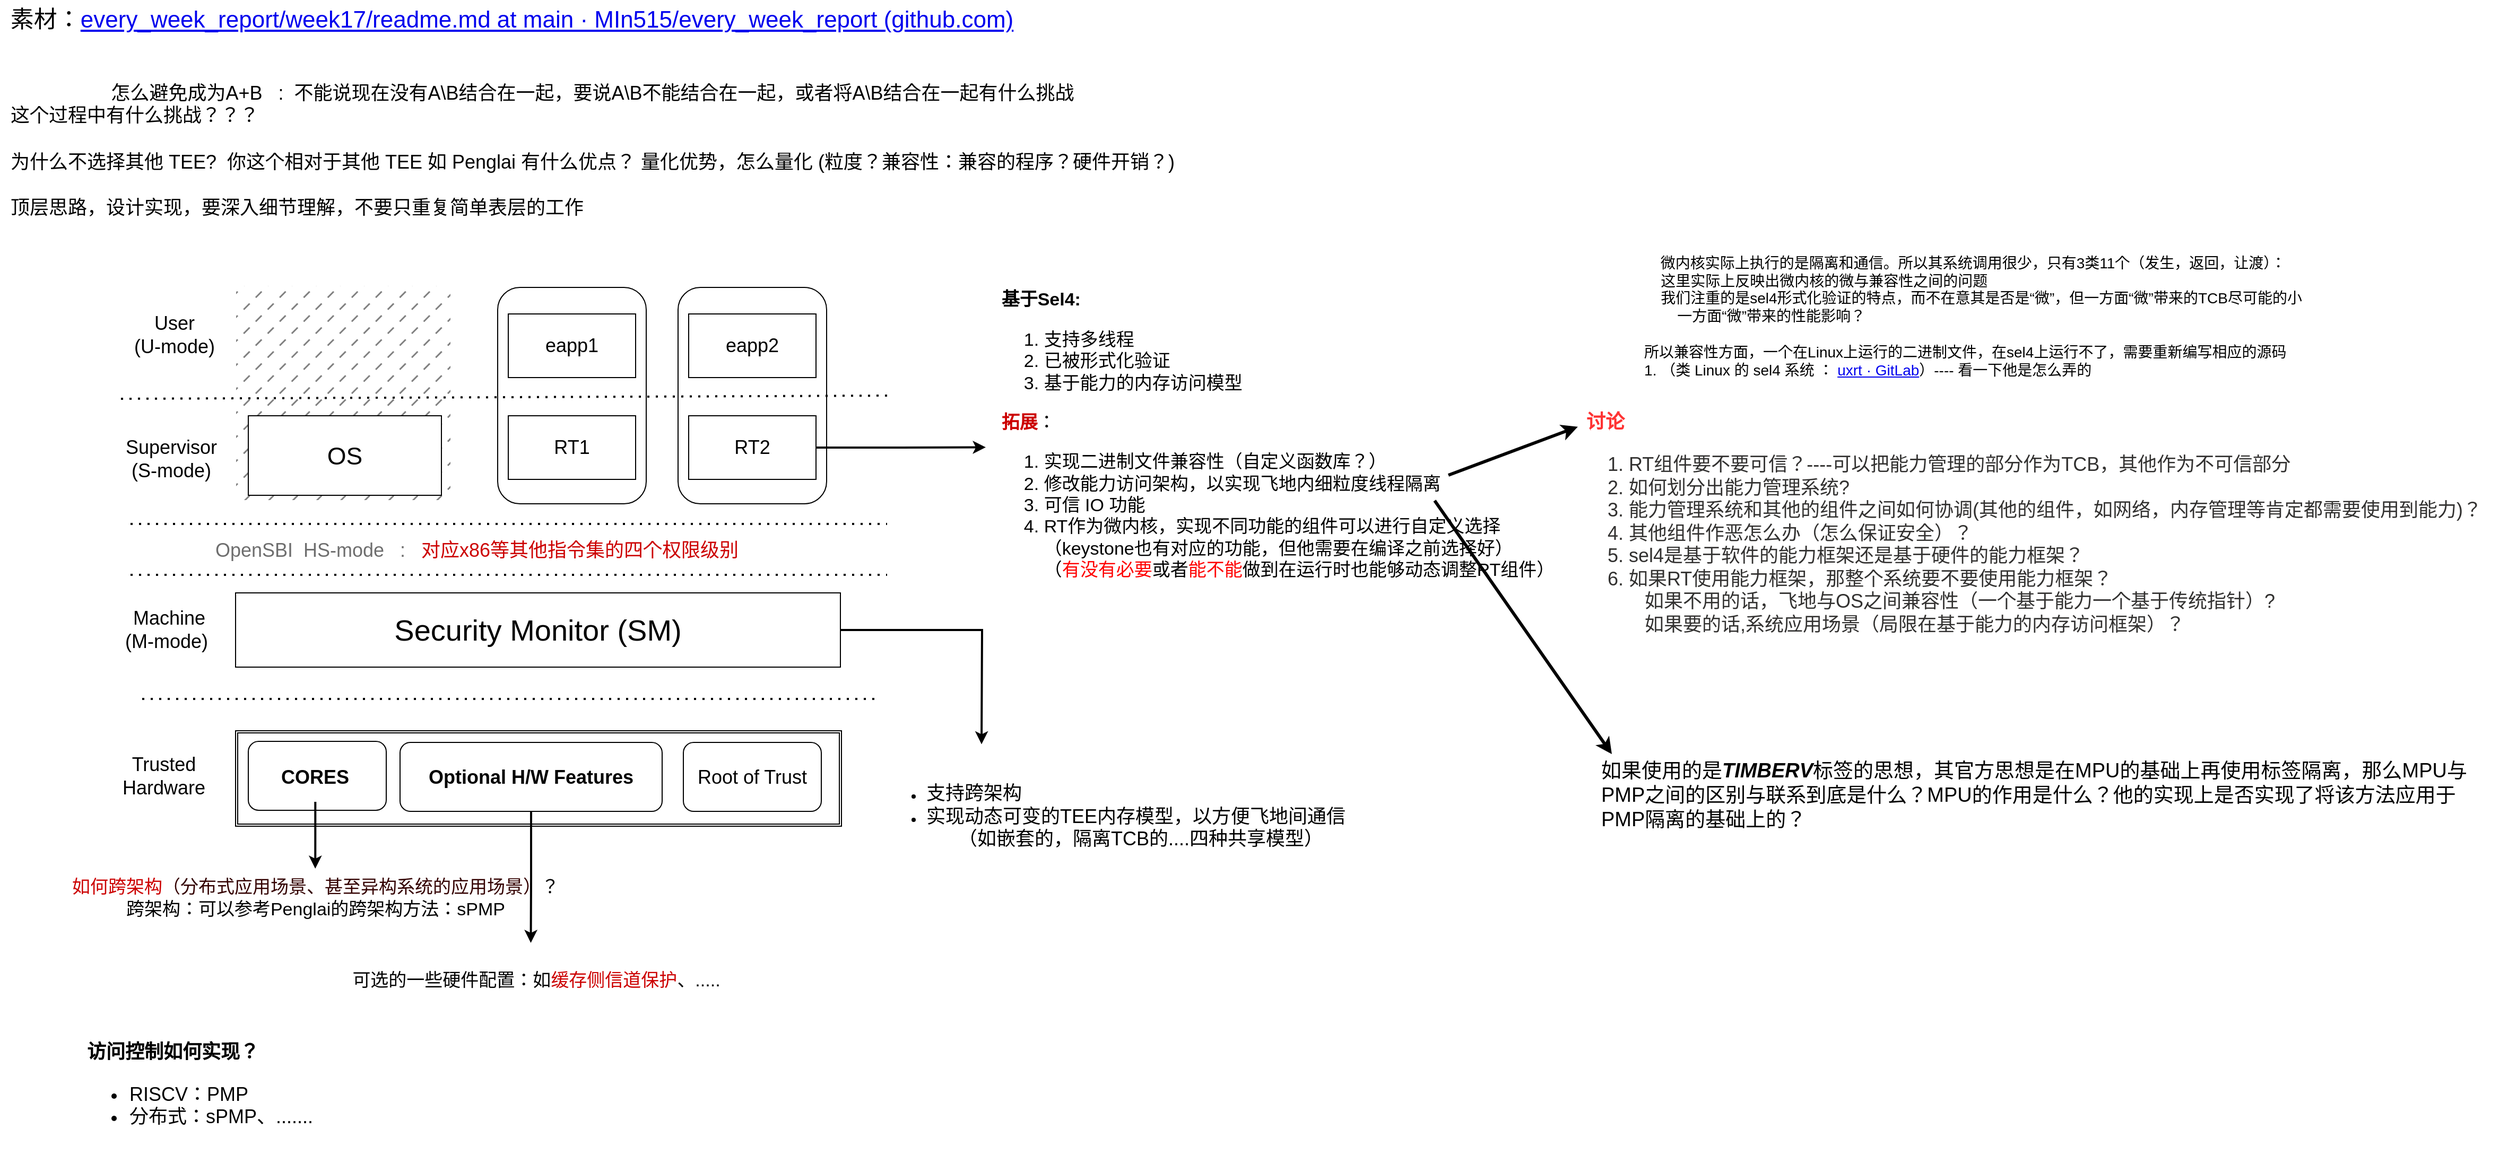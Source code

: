 <mxfile version="21.7.4" type="github">
  <diagram name="第 1 页" id="m9Fxw6LeTa_XZ3al7phB">
    <mxGraphModel dx="1002" dy="143" grid="0" gridSize="10" guides="1" tooltips="1" connect="1" arrows="1" fold="1" page="0" pageScale="1" pageWidth="827" pageHeight="1169" math="0" shadow="0">
      <root>
        <mxCell id="0" />
        <mxCell id="1" parent="0" />
        <mxCell id="f0ESqXNt_cEsnT7XpvTg-33" value="" style="rounded=1;whiteSpace=wrap;html=1;" parent="1" vertex="1">
          <mxGeometry x="580" y="682" width="140" height="204" as="geometry" />
        </mxCell>
        <mxCell id="f0ESqXNt_cEsnT7XpvTg-38" style="edgeStyle=orthogonalEdgeStyle;rounded=0;orthogonalLoop=1;jettySize=auto;html=1;exitX=1;exitY=0.5;exitDx=0;exitDy=0;strokeWidth=2;" parent="1" source="f0ESqXNt_cEsnT7XpvTg-1" edge="1">
          <mxGeometry relative="1" as="geometry">
            <mxPoint x="1035.995" y="1112.7" as="targetPoint" />
          </mxGeometry>
        </mxCell>
        <mxCell id="f0ESqXNt_cEsnT7XpvTg-1" value="&lt;font style=&quot;font-size: 28px;&quot;&gt;Security Monitor (SM)&lt;/font&gt;" style="rounded=0;whiteSpace=wrap;html=1;" parent="1" vertex="1">
          <mxGeometry x="333" y="970" width="570" height="70" as="geometry" />
        </mxCell>
        <mxCell id="f0ESqXNt_cEsnT7XpvTg-3" value="" style="shape=ext;double=1;rounded=0;whiteSpace=wrap;html=1;" parent="1" vertex="1">
          <mxGeometry x="333" y="1100" width="571" height="90" as="geometry" />
        </mxCell>
        <mxCell id="f0ESqXNt_cEsnT7XpvTg-6" value="" style="rounded=1;whiteSpace=wrap;html=1;" parent="1" vertex="1">
          <mxGeometry x="345" y="1110" width="130" height="65" as="geometry" />
        </mxCell>
        <mxCell id="f0ESqXNt_cEsnT7XpvTg-10" style="edgeStyle=orthogonalEdgeStyle;rounded=0;orthogonalLoop=1;jettySize=auto;html=1;strokeWidth=2;" parent="1" source="f0ESqXNt_cEsnT7XpvTg-7" edge="1">
          <mxGeometry relative="1" as="geometry">
            <mxPoint x="408.125" y="1230.0" as="targetPoint" />
          </mxGeometry>
        </mxCell>
        <mxCell id="f0ESqXNt_cEsnT7XpvTg-7" value="&lt;b&gt;&lt;font style=&quot;font-size: 18px;&quot;&gt;CORES&lt;/font&gt;&lt;/b&gt;" style="text;html=1;strokeColor=none;fillColor=none;align=center;verticalAlign=middle;whiteSpace=wrap;rounded=0;" parent="1" vertex="1">
          <mxGeometry x="355" y="1120" width="106.25" height="47" as="geometry" />
        </mxCell>
        <mxCell id="f0ESqXNt_cEsnT7XpvTg-8" value="&lt;font style=&quot;font-size: 17px;&quot;&gt;&lt;font style=&quot;font-size: 17px;&quot; color=&quot;#cc0000&quot;&gt;如何跨架构&lt;/font&gt;&lt;font color=&quot;#330000&quot; style=&quot;font-size: 17px;&quot;&gt;（分布式应用场景、甚至异构系统的应用场景）&lt;/font&gt;？&lt;br&gt;跨架构：可以参考Penglai的跨架构方法：sPMP&lt;/font&gt;" style="text;html=1;align=center;verticalAlign=middle;resizable=0;points=[];autosize=1;strokeColor=none;fillColor=none;" parent="1" vertex="1">
          <mxGeometry x="169.63" y="1231" width="477" height="53" as="geometry" />
        </mxCell>
        <mxCell id="f0ESqXNt_cEsnT7XpvTg-11" value="" style="endArrow=none;dashed=1;html=1;dashPattern=1 3;strokeWidth=2;rounded=0;" parent="1" edge="1">
          <mxGeometry width="50" height="50" relative="1" as="geometry">
            <mxPoint x="245" y="1070" as="sourcePoint" />
            <mxPoint x="935" y="1070" as="targetPoint" />
          </mxGeometry>
        </mxCell>
        <mxCell id="f0ESqXNt_cEsnT7XpvTg-12" value="&lt;font style=&quot;font-size: 18px;&quot;&gt;Machine&lt;br&gt;(M-mode)&amp;nbsp;&lt;/font&gt;" style="text;html=1;align=center;verticalAlign=middle;resizable=0;points=[];autosize=1;strokeColor=none;fillColor=none;" parent="1" vertex="1">
          <mxGeometry x="215" y="975" width="110" height="60" as="geometry" />
        </mxCell>
        <mxCell id="f0ESqXNt_cEsnT7XpvTg-16" style="edgeStyle=orthogonalEdgeStyle;rounded=0;orthogonalLoop=1;jettySize=auto;html=1;exitX=0.5;exitY=1;exitDx=0;exitDy=0;strokeWidth=2;" parent="1" source="f0ESqXNt_cEsnT7XpvTg-13" edge="1">
          <mxGeometry relative="1" as="geometry">
            <mxPoint x="611.25" y="1300.0" as="targetPoint" />
          </mxGeometry>
        </mxCell>
        <mxCell id="f0ESqXNt_cEsnT7XpvTg-13" value="&lt;font style=&quot;font-size: 18px;&quot;&gt;&lt;b&gt;Optional H/W Features&lt;/b&gt;&lt;/font&gt;" style="rounded=1;whiteSpace=wrap;html=1;" parent="1" vertex="1">
          <mxGeometry x="488" y="1111" width="247" height="65" as="geometry" />
        </mxCell>
        <mxCell id="f0ESqXNt_cEsnT7XpvTg-15" value="&lt;font style=&quot;font-size: 18px;&quot;&gt;Root of Trust&lt;/font&gt;" style="rounded=1;whiteSpace=wrap;html=1;" parent="1" vertex="1">
          <mxGeometry x="755" y="1111" width="130" height="65" as="geometry" />
        </mxCell>
        <mxCell id="f0ESqXNt_cEsnT7XpvTg-17" value="&lt;span style=&quot;font-size: 17px;&quot;&gt;可选的一些硬件配置：如&lt;font style=&quot;font-size: 17px;&quot; color=&quot;#cc0000&quot;&gt;缓存侧信道保护&lt;/font&gt;、.....&lt;/span&gt;" style="text;html=1;align=center;verticalAlign=middle;resizable=0;points=[];autosize=1;strokeColor=none;fillColor=none;" parent="1" vertex="1">
          <mxGeometry x="433" y="1320" width="365" height="32" as="geometry" />
        </mxCell>
        <mxCell id="f0ESqXNt_cEsnT7XpvTg-18" value="&lt;font style=&quot;font-size: 18px;&quot;&gt;Trusted&lt;br&gt;Hardware&lt;/font&gt;" style="text;html=1;align=center;verticalAlign=middle;resizable=0;points=[];autosize=1;strokeColor=none;fillColor=none;" parent="1" vertex="1">
          <mxGeometry x="215" y="1112.5" width="100" height="60" as="geometry" />
        </mxCell>
        <mxCell id="f0ESqXNt_cEsnT7XpvTg-19" value="" style="endArrow=none;dashed=1;html=1;dashPattern=1 3;strokeWidth=2;rounded=0;" parent="1" edge="1">
          <mxGeometry width="50" height="50" relative="1" as="geometry">
            <mxPoint x="234" y="905" as="sourcePoint" />
            <mxPoint x="947" y="905" as="targetPoint" />
          </mxGeometry>
        </mxCell>
        <mxCell id="f0ESqXNt_cEsnT7XpvTg-23" value="" style="whiteSpace=wrap;html=1;aspect=fixed;gradientColor=none;fillColor=#808080;fillStyle=dashed;strokeColor=#FFFFFF;" parent="1" vertex="1">
          <mxGeometry x="333" y="680" width="203" height="203" as="geometry" />
        </mxCell>
        <mxCell id="f0ESqXNt_cEsnT7XpvTg-27" value="&lt;font style=&quot;font-size: 23px;&quot;&gt;OS&lt;/font&gt;" style="rounded=0;whiteSpace=wrap;html=1;" parent="1" vertex="1">
          <mxGeometry x="345" y="803" width="182" height="75" as="geometry" />
        </mxCell>
        <mxCell id="f0ESqXNt_cEsnT7XpvTg-29" value="&lt;font style=&quot;font-size: 18px;&quot;&gt;Supervisor&lt;br/&gt;(S-mode)&lt;/font&gt;" style="text;html=1;align=center;verticalAlign=middle;resizable=0;points=[];autosize=1;strokeColor=none;fillColor=none;" parent="1" vertex="1">
          <mxGeometry x="220" y="816" width="104" height="55" as="geometry" />
        </mxCell>
        <mxCell id="f0ESqXNt_cEsnT7XpvTg-30" value="&lt;font style=&quot;font-size: 18px;&quot;&gt;User&lt;br/&gt;(U-mode)&lt;/font&gt;" style="text;html=1;align=center;verticalAlign=middle;resizable=0;points=[];autosize=1;strokeColor=none;fillColor=none;" parent="1" vertex="1">
          <mxGeometry x="228" y="699" width="94" height="55" as="geometry" />
        </mxCell>
        <mxCell id="f0ESqXNt_cEsnT7XpvTg-31" value="" style="endArrow=none;dashed=1;html=1;dashPattern=1 3;strokeWidth=2;rounded=0;" parent="1" edge="1">
          <mxGeometry width="50" height="50" relative="1" as="geometry">
            <mxPoint x="234" y="953" as="sourcePoint" />
            <mxPoint x="947" y="953" as="targetPoint" />
          </mxGeometry>
        </mxCell>
        <mxCell id="f0ESqXNt_cEsnT7XpvTg-32" value="&lt;font color=&quot;#6e6e6e&quot; style=&quot;font-size: 18px;&quot;&gt;OpenSBI&amp;nbsp; HS-mode&amp;nbsp; &amp;nbsp;:&amp;nbsp; &amp;nbsp;&lt;/font&gt;&lt;font color=&quot;#cc0000&quot; style=&quot;font-size: 18px;&quot;&gt;对应x86等其他指令集的四个权限级别&lt;/font&gt;" style="text;html=1;align=center;verticalAlign=middle;resizable=0;points=[];autosize=1;strokeColor=none;fillColor=none;" parent="1" vertex="1">
          <mxGeometry x="304" y="913" width="511" height="34" as="geometry" />
        </mxCell>
        <mxCell id="f0ESqXNt_cEsnT7XpvTg-34" value="&lt;font style=&quot;font-size: 18px;&quot;&gt;RT1&lt;/font&gt;" style="rounded=0;whiteSpace=wrap;html=1;" parent="1" vertex="1">
          <mxGeometry x="590" y="803" width="120" height="60" as="geometry" />
        </mxCell>
        <mxCell id="f0ESqXNt_cEsnT7XpvTg-36" value="&lt;div style=&quot;text-align: left; font-size: 17px;&quot;&gt;&lt;span style=&quot;background-color: initial;&quot;&gt;&lt;b style=&quot;&quot;&gt;&lt;font style=&quot;font-size: 17px;&quot;&gt;基于Sel4:&lt;/font&gt;&lt;/b&gt;&lt;/span&gt;&lt;/div&gt;&lt;ol style=&quot;font-size: 17px;&quot;&gt;&lt;li style=&quot;text-align: left;&quot;&gt;&lt;font style=&quot;font-size: 17px;&quot;&gt;支持多线程&lt;/font&gt;&lt;/li&gt;&lt;li style=&quot;text-align: left;&quot;&gt;&lt;font style=&quot;font-size: 17px;&quot;&gt;已被形式化验证&lt;/font&gt;&lt;/li&gt;&lt;li style=&quot;text-align: left;&quot;&gt;&lt;font style=&quot;font-size: 17px;&quot;&gt;基于能力的内存访问模型&lt;/font&gt;&lt;/li&gt;&lt;/ol&gt;&lt;div style=&quot;text-align: left; font-size: 17px;&quot;&gt;&lt;font style=&quot;font-size: 17px;&quot;&gt;&lt;font color=&quot;#cc0000&quot; style=&quot;font-size: 17px;&quot;&gt;&lt;b&gt;拓展&lt;/b&gt;&lt;/font&gt;：&lt;/font&gt;&lt;/div&gt;&lt;div style=&quot;text-align: left; font-size: 17px;&quot;&gt;&lt;ol style=&quot;&quot;&gt;&lt;li style=&quot;&quot;&gt;&lt;font style=&quot;font-size: 17px;&quot;&gt;实现二进制文件兼容性（自定义函数库？）&lt;/font&gt;&lt;/li&gt;&lt;li style=&quot;&quot;&gt;&lt;font style=&quot;font-size: 17px;&quot;&gt;修改能力访问架构，以实现飞地内细粒度线程隔离&lt;/font&gt;&lt;/li&gt;&lt;li style=&quot;&quot;&gt;可信 IO 功能&lt;/li&gt;&lt;li style=&quot;&quot;&gt;RT作为微内核，实现不同功能的组件可以进行自定义选择&lt;br&gt;（keystone也有对应的功能，但他需要在编译之前选择好）&lt;br&gt;（&lt;font color=&quot;#ff0000&quot;&gt;有没有必要&lt;/font&gt;或者&lt;font color=&quot;#ff0000&quot;&gt;能不能&lt;/font&gt;做到在运行时也能够动态调整RT组件）&lt;/li&gt;&lt;/ol&gt;&lt;/div&gt;" style="text;html=1;align=center;verticalAlign=middle;resizable=0;points=[];autosize=1;strokeColor=none;fillColor=none;" parent="1" vertex="1">
          <mxGeometry x="1045" y="678" width="539" height="304" as="geometry" />
        </mxCell>
        <mxCell id="f0ESqXNt_cEsnT7XpvTg-37" value="&lt;font style=&quot;font-size: 18px;&quot;&gt;eapp1&lt;/font&gt;" style="rounded=0;whiteSpace=wrap;html=1;" parent="1" vertex="1">
          <mxGeometry x="590" y="707" width="120" height="60" as="geometry" />
        </mxCell>
        <mxCell id="f0ESqXNt_cEsnT7XpvTg-39" value="&lt;ul&gt;&lt;li&gt;&lt;font style=&quot;font-size: 18px;&quot;&gt;支持跨架构&lt;/font&gt;&lt;/li&gt;&lt;li&gt;&lt;font style=&quot;font-size: 18px;&quot;&gt;实现动态可变的TEE内存模型，以方便飞地间通信&lt;br&gt;&amp;nbsp; &amp;nbsp; &amp;nbsp; （如嵌套的，隔离TCB的....四种共享模型）&lt;/font&gt;&lt;/li&gt;&lt;/ul&gt;" style="text;html=1;align=left;verticalAlign=middle;resizable=0;points=[];autosize=1;strokeColor=none;fillColor=none;" parent="1" vertex="1">
          <mxGeometry x="942" y="1130" width="453" height="101" as="geometry" />
        </mxCell>
        <mxCell id="f0ESqXNt_cEsnT7XpvTg-41" value="&lt;font style=&quot;font-size: 18px;&quot;&gt;&lt;div style=&quot;font-size: 18px;&quot;&gt;&lt;b style=&quot;&quot;&gt;&lt;font color=&quot;#ff3333&quot;&gt;讨论&lt;/font&gt;&lt;/b&gt;&lt;/div&gt;&lt;div style=&quot;color: rgb(50, 49, 48);&quot;&gt;&lt;ol style=&quot;&quot;&gt;&lt;li style=&quot;font-size: 18px;&quot;&gt;RT组件要不要可信？----可以把能力管理的部分作为TCB，其他作为不可信部分&lt;/li&gt;&lt;li style=&quot;font-size: 18px;&quot;&gt;如何划分出能力管理系统?&lt;/li&gt;&lt;li style=&quot;font-size: 18px;&quot;&gt;能力管理系统和其他的组件之间如何协调(其他的组件，如网络，内存管理等肯定都需要使用到能力)？&lt;/li&gt;&lt;li style=&quot;font-size: 18px;&quot;&gt;其他组件作恶怎么办（怎么保证安全）？&lt;/li&gt;&lt;li style=&quot;font-size: 18px;&quot;&gt;sel4是基于软件的能力框架还是基于硬件的能力框架？&lt;br&gt;&lt;/li&gt;&lt;li style=&quot;&quot;&gt;如果RT使用能力框架，那整个系统要不要使用能力框架？&lt;br&gt;&amp;nbsp; &amp;nbsp;如果不用的话，飞地与OS之间兼容性（一个基于能力一个基于传统指针）?&lt;br&gt;&amp;nbsp; &amp;nbsp;如果要的话,系统应用场景（局限在基于能力的内存访问框架）？&lt;/li&gt;&lt;/ol&gt;&lt;/div&gt;&lt;/font&gt;" style="text;html=1;align=left;verticalAlign=middle;resizable=0;points=[];autosize=1;strokeColor=none;fillColor=none;" parent="1" vertex="1">
          <mxGeometry x="1604" y="793" width="862" height="242" as="geometry" />
        </mxCell>
        <mxCell id="f0ESqXNt_cEsnT7XpvTg-43" value="" style="endArrow=classic;html=1;rounded=0;strokeWidth=3;entryX=-0.007;entryY=0.084;entryDx=0;entryDy=0;entryPerimeter=0;" parent="1" target="f0ESqXNt_cEsnT7XpvTg-41" edge="1">
          <mxGeometry width="50" height="50" relative="1" as="geometry">
            <mxPoint x="1476" y="859" as="sourcePoint" />
            <mxPoint x="1540" y="861" as="targetPoint" />
          </mxGeometry>
        </mxCell>
        <mxCell id="Mh5lOlyZqj41Nqv7c8vX-1" value="" style="rounded=1;whiteSpace=wrap;html=1;" parent="1" vertex="1">
          <mxGeometry x="750" y="682" width="140" height="204" as="geometry" />
        </mxCell>
        <mxCell id="Mh5lOlyZqj41Nqv7c8vX-2" value="&lt;font style=&quot;font-size: 18px;&quot;&gt;RT2&lt;/font&gt;" style="rounded=0;whiteSpace=wrap;html=1;" parent="1" vertex="1">
          <mxGeometry x="760" y="803" width="120" height="60" as="geometry" />
        </mxCell>
        <mxCell id="Mh5lOlyZqj41Nqv7c8vX-3" value="&lt;font style=&quot;font-size: 18px;&quot;&gt;eapp2&lt;/font&gt;" style="rounded=0;whiteSpace=wrap;html=1;" parent="1" vertex="1">
          <mxGeometry x="760" y="707" width="120" height="60" as="geometry" />
        </mxCell>
        <mxCell id="f0ESqXNt_cEsnT7XpvTg-35" style="edgeStyle=orthogonalEdgeStyle;rounded=0;orthogonalLoop=1;jettySize=auto;html=1;strokeWidth=2;exitX=1;exitY=0.5;exitDx=0;exitDy=0;" parent="1" source="Mh5lOlyZqj41Nqv7c8vX-2" edge="1">
          <mxGeometry relative="1" as="geometry">
            <mxPoint x="1040.0" y="832.75" as="targetPoint" />
            <mxPoint x="880" y="833" as="sourcePoint" />
          </mxGeometry>
        </mxCell>
        <mxCell id="f0ESqXNt_cEsnT7XpvTg-28" value="" style="endArrow=none;dashed=1;html=1;dashPattern=1 3;strokeWidth=2;rounded=0;" parent="1" edge="1">
          <mxGeometry width="50" height="50" relative="1" as="geometry">
            <mxPoint x="225" y="787" as="sourcePoint" />
            <mxPoint x="950" y="784" as="targetPoint" />
          </mxGeometry>
        </mxCell>
        <mxCell id="Mh5lOlyZqj41Nqv7c8vX-4" value="&lt;font style=&quot;font-size: 18px;&quot;&gt;&lt;b&gt;访问控制如何实现？&lt;/b&gt;&lt;br&gt;&lt;ul style=&quot;&quot;&gt;&lt;li style=&quot;&quot;&gt;&lt;font style=&quot;font-size: 18px;&quot;&gt;RISCV：PMP&lt;/font&gt;&lt;/li&gt;&lt;li style=&quot;&quot;&gt;分布式：sPMP、.......&lt;/li&gt;&lt;/ul&gt;&lt;/font&gt;" style="text;html=1;align=left;verticalAlign=middle;resizable=0;points=[];autosize=1;strokeColor=none;fillColor=none;" parent="1" vertex="1">
          <mxGeometry x="191" y="1386" width="231" height="113" as="geometry" />
        </mxCell>
        <mxCell id="UO6SJ1NI1YIwC3rc1g_D-2" value="&lt;font style=&quot;font-size: 14px;&quot;&gt;微内核实际上执行的是隔离和通信。所以其系统调用很少，只有3类11个（发生，返回，让渡）：&lt;br&gt;&lt;/font&gt;&lt;div style=&quot;text-align: left; font-size: 14px;&quot;&gt;&lt;span style=&quot;background-color: initial;&quot;&gt;&lt;font style=&quot;font-size: 14px;&quot;&gt;&lt;span style=&quot;&quot;&gt;&lt;span style=&quot;white-space: pre;&quot;&gt;&amp;nbsp;&amp;nbsp;&amp;nbsp;&amp;nbsp;&lt;/span&gt;&lt;/span&gt;这里实际上反映出微内核的微与兼容性之间的问题&lt;/font&gt;&lt;/span&gt;&lt;/div&gt;&lt;div style=&quot;text-align: left; font-size: 14px;&quot;&gt;&lt;span style=&quot;background-color: initial;&quot;&gt;&lt;font style=&quot;font-size: 14px;&quot;&gt;&lt;span style=&quot;&quot;&gt;&lt;span style=&quot;white-space: pre;&quot;&gt;&amp;nbsp;&amp;nbsp;&amp;nbsp;&amp;nbsp;&lt;/span&gt;&lt;/span&gt;我们注重的是sel4形式化验证的特点，而不在意其是否是“微”，但一方面“微”带来的TCB尽可能的小&lt;br&gt;&lt;/font&gt;&lt;/span&gt;&lt;/div&gt;&lt;div style=&quot;text-align: left; font-size: 14px;&quot;&gt;&lt;span style=&quot;background-color: initial;&quot;&gt;&lt;font style=&quot;font-size: 14px;&quot;&gt;&lt;span style=&quot;&quot;&gt;&lt;span style=&quot;white-space: pre;&quot;&gt;&amp;nbsp;&amp;nbsp;&amp;nbsp;&amp;nbsp;&lt;/span&gt;&lt;/span&gt;&lt;span style=&quot;&quot;&gt;&lt;span style=&quot;white-space: pre;&quot;&gt;&amp;nbsp;&amp;nbsp;&amp;nbsp;&amp;nbsp;&lt;/span&gt;&lt;/span&gt;一方面“微”带来的性能影响？&lt;br&gt;&lt;/font&gt;&lt;/span&gt;&lt;/div&gt;&lt;div style=&quot;text-align: left; font-size: 14px;&quot;&gt;&lt;span style=&quot;background-color: initial;&quot;&gt;&lt;font style=&quot;font-size: 14px;&quot;&gt;&lt;br&gt;&lt;/font&gt;&lt;/span&gt;&lt;/div&gt;&lt;div style=&quot;text-align: left; font-size: 14px;&quot;&gt;&lt;span style=&quot;background-color: initial;&quot;&gt;&lt;font style=&quot;font-size: 14px;&quot;&gt;所以兼容性方面，一个在Linux上运行的二进制文件，在sel4上运行不了，需要重新编写相应的源码&lt;/font&gt;&lt;/span&gt;&lt;/div&gt;&lt;div style=&quot;text-align: left; font-size: 14px;&quot;&gt;&lt;font style=&quot;font-size: 14px;&quot;&gt;1. （类 Linux 的 sel4 系统 ：&amp;nbsp;&lt;a style=&quot;&quot; href=&quot;https://gitlab.com/uxrt&quot;&gt;uxrt · GitLab&lt;/a&gt;&lt;span style=&quot;background-color: initial;&quot;&gt;）---- 看一下他是怎么弄的&lt;/span&gt;&lt;/font&gt;&lt;/div&gt;" style="text;html=1;align=center;verticalAlign=middle;resizable=0;points=[];autosize=1;strokeColor=none;fillColor=none;" parent="1" vertex="1">
          <mxGeometry x="1651" y="644" width="638" height="130" as="geometry" />
        </mxCell>
        <mxCell id="W9SrAHUA3of4yXDyF_88-3" value="" style="endArrow=classic;html=1;rounded=0;strokeWidth=3;" parent="1" edge="1">
          <mxGeometry width="50" height="50" relative="1" as="geometry">
            <mxPoint x="1463" y="883" as="sourcePoint" />
            <mxPoint x="1630" y="1122" as="targetPoint" />
          </mxGeometry>
        </mxCell>
        <mxCell id="W9SrAHUA3of4yXDyF_88-4" value="&lt;font style=&quot;font-size: 19px;&quot;&gt;如果使用的是&lt;b&gt;&lt;i&gt;TIMBERV&lt;/i&gt;&lt;/b&gt;标签的思想，其官方思想是在MPU的基础上再使用标签隔离，那么MPU与PMP之间的区别与联系到底是什么？MPU的作用是什么？他的实现上是否实现了将该方法应用于PMP隔离的基础上的？&lt;/font&gt;" style="text;html=1;strokeColor=none;fillColor=none;align=left;verticalAlign=middle;whiteSpace=wrap;rounded=0;" parent="1" vertex="1">
          <mxGeometry x="1618" y="1146" width="846" height="30" as="geometry" />
        </mxCell>
        <mxCell id="W9SrAHUA3of4yXDyF_88-5" value="&lt;font style=&quot;font-size: 22px;&quot;&gt;素材：&lt;a href=&quot;https://github.com/MIn515/every_week_report/blob/main/week17/readme.md&quot;&gt;every_week_report/week17/readme.md at main · MIn515/every_week_report (github.com)&lt;/a&gt;&lt;/font&gt;" style="text;html=1;align=center;verticalAlign=middle;resizable=0;points=[];autosize=1;strokeColor=none;fillColor=none;" parent="1" vertex="1">
          <mxGeometry x="111" y="411" width="963" height="38" as="geometry" />
        </mxCell>
        <mxCell id="yXyoLyNg51vG8qTd5wc3-1" value="&lt;font style=&quot;font-size: 18px;&quot;&gt;怎么避免成为A+B&amp;nbsp; &amp;nbsp;:&amp;nbsp; 不能说现在没有A\B结合在一起，要说A\B不能结合在一起，或者将A\B结合在一起有什么挑战&lt;br&gt;&lt;div style=&quot;text-align: left;&quot;&gt;&lt;span style=&quot;background-color: initial;&quot;&gt;这个过程中有什么挑战？？？&lt;/span&gt;&lt;/div&gt;&lt;div style=&quot;text-align: left;&quot;&gt;&lt;span style=&quot;background-color: initial;&quot;&gt;&lt;br&gt;&lt;/span&gt;&lt;/div&gt;&lt;div style=&quot;text-align: left;&quot;&gt;为什么不选择其他 TEE?&amp;nbsp; 你这个相对于其他 TEE 如 Penglai 有什么优点？ 量化优势，怎么量化 (粒度？兼容性：兼容的程序？硬件开销？)&lt;/div&gt;&lt;div style=&quot;text-align: left;&quot;&gt;&lt;br&gt;&lt;/div&gt;&lt;div style=&quot;text-align: left;&quot;&gt;顶层思路，设计实现，要深入细节理解，不要只重复简单表层的工作&lt;/div&gt;&lt;/font&gt;" style="text;html=1;align=center;verticalAlign=middle;resizable=0;points=[];autosize=1;strokeColor=none;fillColor=none;" vertex="1" parent="1">
          <mxGeometry x="111" y="482" width="1115" height="142" as="geometry" />
        </mxCell>
      </root>
    </mxGraphModel>
  </diagram>
</mxfile>
